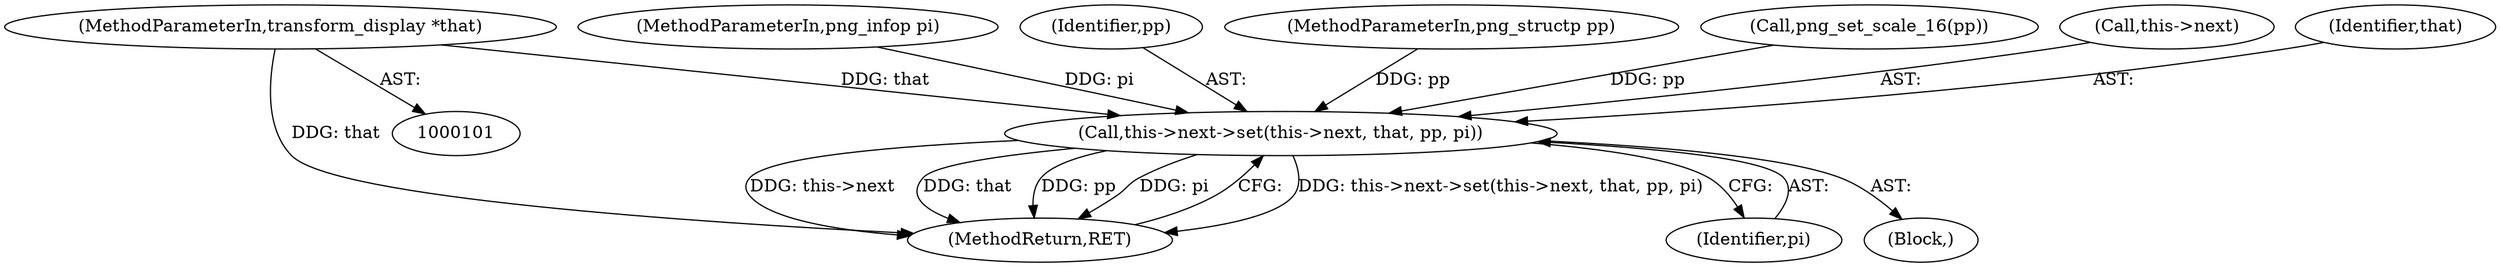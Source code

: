 digraph "0_Android_9d4853418ab2f754c2b63e091c29c5529b8b86ca_81@pointer" {
"1000103" [label="(MethodParameterIn,transform_display *that)"];
"1000114" [label="(Call,this->next->set(this->next, that, pp, pi))"];
"1000121" [label="(MethodReturn,RET)"];
"1000105" [label="(MethodParameterIn,png_infop pi)"];
"1000103" [label="(MethodParameterIn,transform_display *that)"];
"1000119" [label="(Identifier,pp)"];
"1000114" [label="(Call,this->next->set(this->next, that, pp, pi))"];
"1000104" [label="(MethodParameterIn,png_structp pp)"];
"1000107" [label="(Call,png_set_scale_16(pp))"];
"1000115" [label="(Call,this->next)"];
"1000120" [label="(Identifier,pi)"];
"1000118" [label="(Identifier,that)"];
"1000106" [label="(Block,)"];
"1000103" -> "1000101"  [label="AST: "];
"1000103" -> "1000121"  [label="DDG: that"];
"1000103" -> "1000114"  [label="DDG: that"];
"1000114" -> "1000106"  [label="AST: "];
"1000114" -> "1000120"  [label="CFG: "];
"1000115" -> "1000114"  [label="AST: "];
"1000118" -> "1000114"  [label="AST: "];
"1000119" -> "1000114"  [label="AST: "];
"1000120" -> "1000114"  [label="AST: "];
"1000121" -> "1000114"  [label="CFG: "];
"1000114" -> "1000121"  [label="DDG: this->next->set(this->next, that, pp, pi)"];
"1000114" -> "1000121"  [label="DDG: this->next"];
"1000114" -> "1000121"  [label="DDG: that"];
"1000114" -> "1000121"  [label="DDG: pp"];
"1000114" -> "1000121"  [label="DDG: pi"];
"1000107" -> "1000114"  [label="DDG: pp"];
"1000104" -> "1000114"  [label="DDG: pp"];
"1000105" -> "1000114"  [label="DDG: pi"];
}
